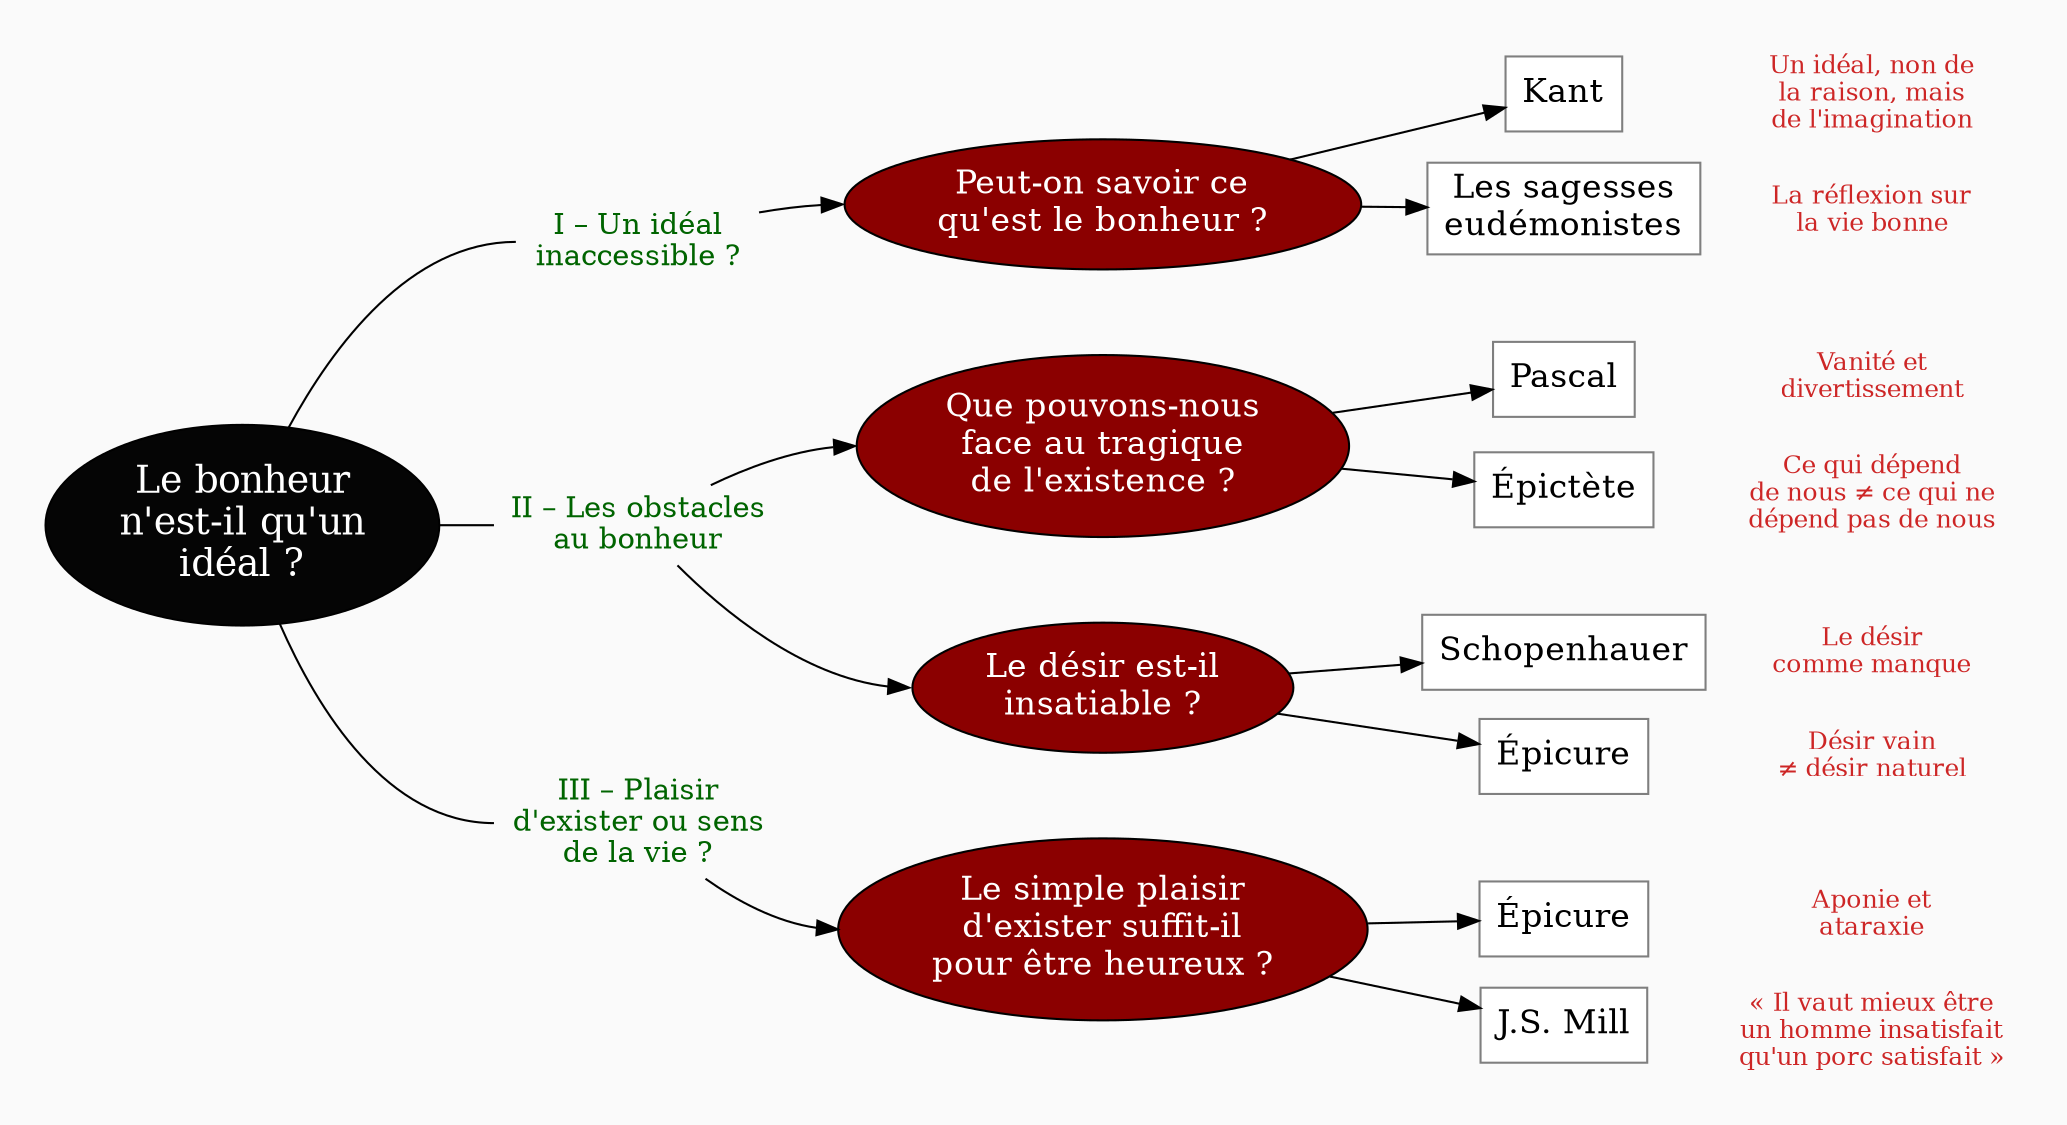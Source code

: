 digraph G {
// Template : diagram
// Usage : 
rankdir=LR
splines=true
//splines=curved
bgcolor=grey98
pad=0.3
style=filled
edge[minlen=3]
node[style=filled, fontcolor=white]
ranksep=0.1
nodesep=0.2

// NIVEAU 1
node[fillcolor=grey2, fontsize=18]
a1[label="Le bonheur
n'est-il qu'un
idéal ?"]

// NIVEAU 2
node[fontsize=14, shape=plaintext, fillcolor=grey98, fontcolor=darkgreen]
a1->p1[headport=w, arrowhead=none]
a1->p2[headport=w, arrowhead=none]
a1->p3[headport=w, arrowhead=none]

p1[label="I – Un idéal
inaccessible ?"]
p2[label="II – Les obstacles
au bonheur"]
p3[label="III – Plaisir
d'exister ou sens
de la vie ?"]

{rank=same;p1->p2->p3[style=invis, minlen=7]}

node[fontcolor=black, fontsize=16]
// NIVEAU 3 (sans intermédiaire)
node [shape=box, fillcolor=white, color=grey50]
// c1[label=""]



// INTERMÉDIAIRE AVANT NIVEAU 3
node[fillcolor=red4, shape=oval, fontcolor=white, color=black]
// [arrowhead=none]
// bc1[label=""]
p1->b1[headport=w]
p2->b2[headport=w]
p2->b3[headport=w]
p3->b4[headport=w]
b1[label="Peut-on savoir ce
qu'est le bonheur ?"]    
b2[label="Que pouvons-nous
face au tragique
de l'existence ?"]
b3[label="Le désir est-il
insatiable ?"]
b4[label="Le simple plaisir
d'exister suffit-il
pour être heureux ?"]




{rank=same;b1->b2->b3->b4[style=invis, minlen=3]}

// NIVEAU 3 (avec intermédiaire)
node[fillcolor=white, shape=box, color=grey50, fontcolor=black]
// c1[label=""]
b1->{c1,c2}
c1[label="Kant"]
c2[label="Les sagesses
eudémonistes"]

b2->{c3,c4}
c3[label="Pascal"]
c4[label="Épictète"]

b3->{c5,c6}
c5[label="Schopenhauer"]
c6[label="Épicure"]

b4->{c7,c8}
c7[label="Épicure"]
c8[label="J.S. Mill"]


{rank=same;c2->c3[style=invis, minlen=3]}
{rank=same;c4->c5[style=invis, minlen=3]}
{rank=same;c6->c7[style=invis, minlen=3]}

// NIVEAU 4
node[style="filled,rounded", fillcolor=white, shape=box, color=grey50]
// d1[label=""]


// ÉTIQUETTES EN ROUGE
node[shape=plaintext, fontcolor=firebrick3, fillcolor=grey98, fontsize=12]
// e1[label=< <B>= Titre</B><BR /><BR />Contenu<BR /> >]
// e1[label=""]
// ->e1[minlen=1, style=invis]

e1[label="Un idéal, non de
la raison, mais
de l'imagination"]
e2[label="La réflexion sur
la vie bonne"]
e3[label="Vanité et
divertissement"]
e4[label="Ce qui dépend
de nous ≠ ce qui ne
dépend pas de nous"]
e5[label="Le désir
comme manque"]
e6[label="Désir vain
≠ désir naturel"]
e7[label="Aponie et
ataraxie"]
e8[label="« Il vaut mieux être
un homme insatisfait
qu'un porc satisfait »"]

c1->e1[minlen=1, style=invis]
c2->e2[minlen=1, style=invis]
c3->e3[minlen=1, style=invis]
c4->e4[minlen=1, style=invis]
c5->e5[minlen=1, style=invis]
c6->e6[minlen=1, style=invis]
c7->e7[minlen=1, style=invis]
c8->e8[minlen=1, style=invis]


// REMARQUES EN BLEU
node[color=blue, shape=box, margin=0.07, fontcolor=black, fontsize=12, style="dashed", penwidth=0.6]
edge[color=blue, arrowhead="none", xlabel="", style="dashed", penwidth=0.6]
// r1[label=""]
// {rank=same;->r1}
// {rank=same;r1->[dir=back]}

}
